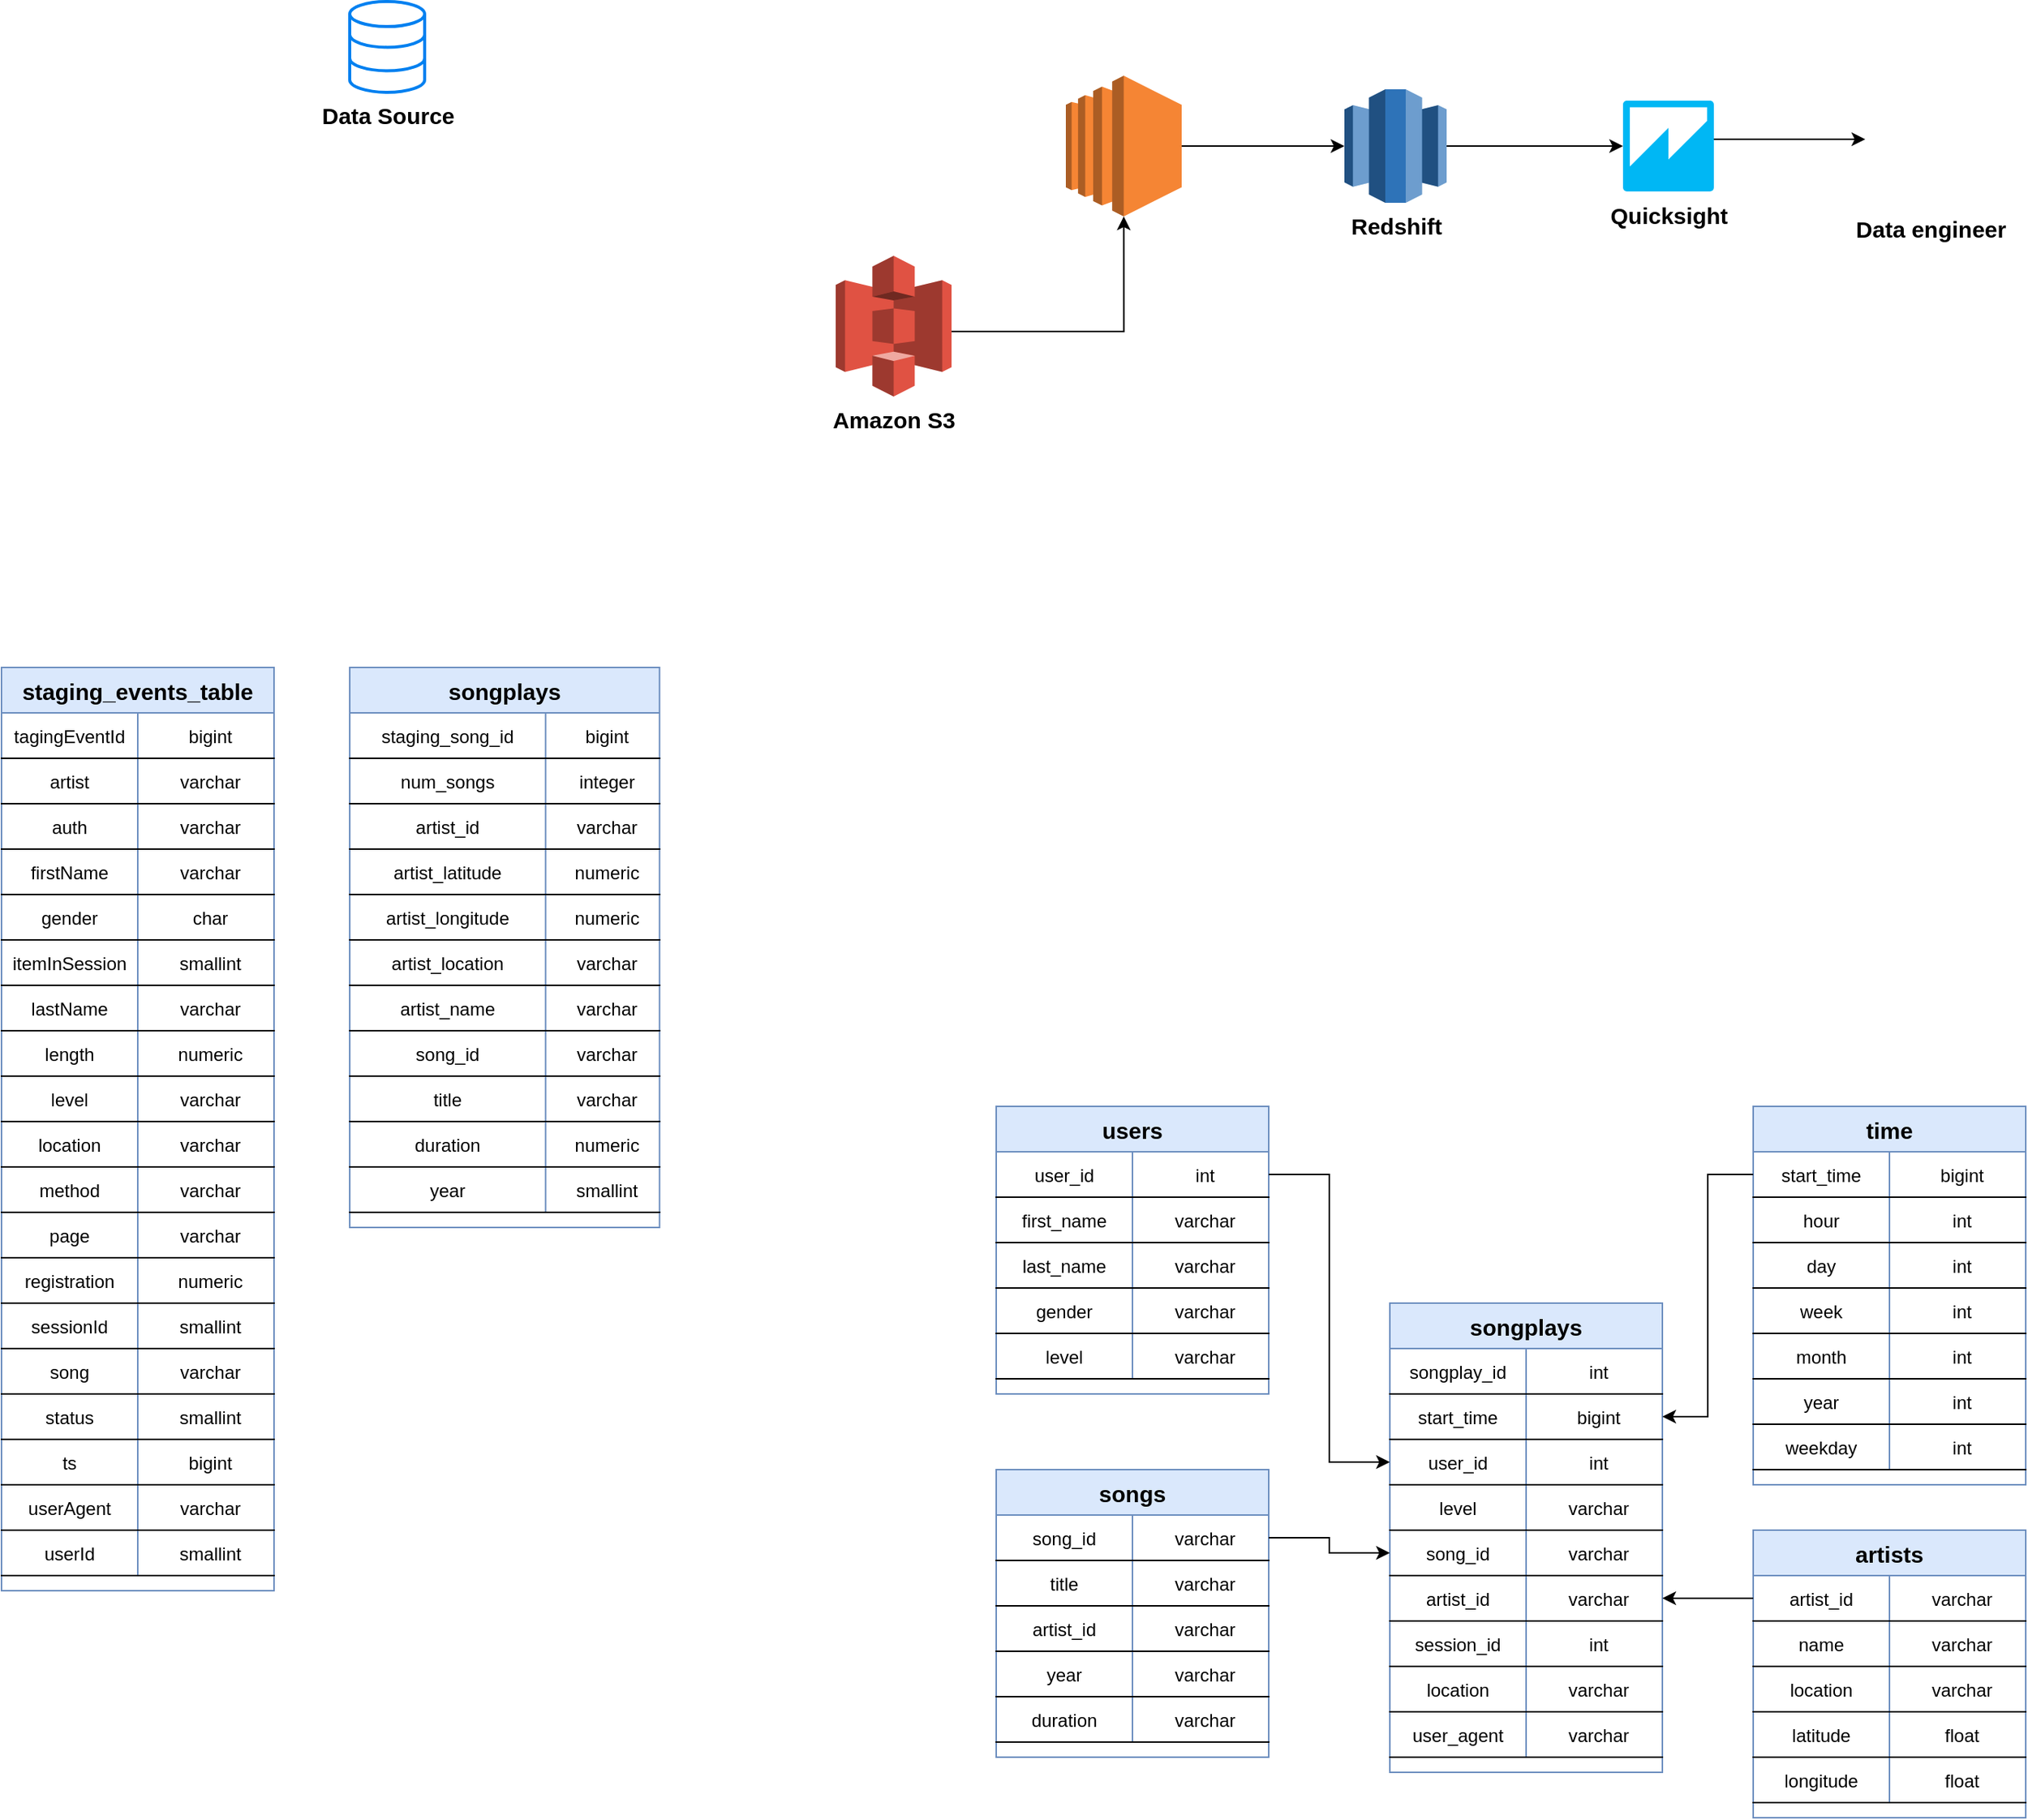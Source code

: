 <mxfile version="14.9.6" type="github">
  <diagram id="uVAwzypqDCrce5hk9RU_" name="Page-1">
    <mxGraphModel dx="1695" dy="492" grid="0" gridSize="10" guides="1" tooltips="1" connect="1" arrows="1" fold="1" page="1" pageScale="1" pageWidth="827" pageHeight="1169" math="0" shadow="0">
      <root>
        <mxCell id="0" />
        <mxCell id="1" parent="0" />
        <mxCell id="9dCSC-uNkoXfZWFiJuiw-2" style="edgeStyle=orthogonalEdgeStyle;rounded=0;orthogonalLoop=1;jettySize=auto;html=1;entryX=0;entryY=0.5;entryDx=0;entryDy=0;entryPerimeter=0;" parent="1" source="CanO7BQFnEnzJzBoHXkz-2" target="9dCSC-uNkoXfZWFiJuiw-1" edge="1">
          <mxGeometry relative="1" as="geometry">
            <Array as="points">
              <mxPoint x="511" y="156" />
              <mxPoint x="511" y="156" />
            </Array>
          </mxGeometry>
        </mxCell>
        <mxCell id="CanO7BQFnEnzJzBoHXkz-2" value="&lt;font style=&quot;font-size: 15px&quot;&gt;&lt;b&gt;Redshift&lt;/b&gt;&lt;/font&gt;" style="outlineConnect=0;dashed=0;verticalLabelPosition=bottom;verticalAlign=top;align=center;html=1;shape=mxgraph.aws3.redshift;fillColor=#2E73B8;gradientColor=none;" parent="1" vertex="1">
          <mxGeometry x="377" y="118" width="67.5" height="75" as="geometry" />
        </mxCell>
        <mxCell id="CanO7BQFnEnzJzBoHXkz-6" value="&lt;b&gt;&lt;font style=&quot;font-size: 15px&quot;&gt;Data Source&lt;/font&gt;&lt;/b&gt;" style="html=1;verticalLabelPosition=bottom;align=center;labelBackgroundColor=#ffffff;verticalAlign=top;strokeWidth=2;strokeColor=#0080F0;shadow=0;dashed=0;shape=mxgraph.ios7.icons.data;" parent="1" vertex="1">
          <mxGeometry x="-280" y="60" width="49.48" height="60" as="geometry" />
        </mxCell>
        <mxCell id="9dCSC-uNkoXfZWFiJuiw-18" style="edgeStyle=orthogonalEdgeStyle;rounded=0;orthogonalLoop=1;jettySize=auto;html=1;fontSize=15;" parent="1" source="9dCSC-uNkoXfZWFiJuiw-1" target="9dCSC-uNkoXfZWFiJuiw-17" edge="1">
          <mxGeometry relative="1" as="geometry">
            <Array as="points">
              <mxPoint x="651" y="151" />
              <mxPoint x="651" y="151" />
            </Array>
          </mxGeometry>
        </mxCell>
        <mxCell id="9dCSC-uNkoXfZWFiJuiw-1" value="&lt;font style=&quot;font-size: 15px&quot;&gt;&lt;b&gt;Quicksight&lt;/b&gt;&lt;/font&gt;" style="outlineConnect=0;dashed=0;verticalLabelPosition=bottom;verticalAlign=top;align=center;html=1;shape=mxgraph.aws3.quicksight;fillColor=#00B7F4;gradientColor=none;" parent="1" vertex="1">
          <mxGeometry x="561" y="125.5" width="60" height="60" as="geometry" />
        </mxCell>
        <mxCell id="9dCSC-uNkoXfZWFiJuiw-7" style="edgeStyle=orthogonalEdgeStyle;rounded=0;orthogonalLoop=1;jettySize=auto;html=1;entryX=0.5;entryY=1;entryDx=0;entryDy=0;entryPerimeter=0;" parent="1" source="9dCSC-uNkoXfZWFiJuiw-12" target="rAhyxBCZqAjMVrJrdg08-1" edge="1">
          <mxGeometry relative="1" as="geometry">
            <mxPoint x="151" y="278" as="sourcePoint" />
            <Array as="points">
              <mxPoint x="231" y="278" />
            </Array>
            <mxPoint x="230" y="194.5" as="targetPoint" />
          </mxGeometry>
        </mxCell>
        <mxCell id="9dCSC-uNkoXfZWFiJuiw-12" value="&lt;font style=&quot;font-size: 15px&quot;&gt;&lt;b&gt;Amazon S3&lt;/b&gt;&lt;/font&gt;" style="outlineConnect=0;dashed=0;verticalLabelPosition=bottom;verticalAlign=top;align=center;html=1;shape=mxgraph.aws3.s3;fillColor=#E05243;gradientColor=none;" parent="1" vertex="1">
          <mxGeometry x="41" y="228" width="76.5" height="93" as="geometry" />
        </mxCell>
        <mxCell id="9dCSC-uNkoXfZWFiJuiw-17" value="Data engineer" style="shape=image;html=1;verticalAlign=top;verticalLabelPosition=bottom;labelBackgroundColor=#ffffff;imageAspect=0;aspect=fixed;image=https://cdn2.iconfinder.com/data/icons/essential-web-1-1/50/group-customers-team-contacts-family-128.png;fontSize=15;fontStyle=1" parent="1" vertex="1">
          <mxGeometry x="721" y="108" width="86.5" height="86.5" as="geometry" />
        </mxCell>
        <mxCell id="6aO2fSTvK_ncb3qxgh-z-35" value="users" style="shape=table;startSize=30;container=1;collapsible=1;childLayout=tableLayout;fixedRows=1;rowLines=0;fontStyle=1;align=center;resizeLast=1;fontSize=15;fillColor=#dae8fc;strokeColor=#6c8ebf;" parent="1" vertex="1">
          <mxGeometry x="147" y="790" width="180" height="190" as="geometry">
            <mxRectangle x="330" y="460" width="70" height="30" as="alternateBounds" />
          </mxGeometry>
        </mxCell>
        <mxCell id="6aO2fSTvK_ncb3qxgh-z-57" style="shape=partialRectangle;collapsible=0;dropTarget=0;pointerEvents=0;fillColor=none;top=0;left=0;bottom=1;right=0;points=[[0,0.5],[1,0.5]];portConstraint=eastwest;" parent="6aO2fSTvK_ncb3qxgh-z-35" vertex="1">
          <mxGeometry y="30" width="180" height="30" as="geometry" />
        </mxCell>
        <mxCell id="6aO2fSTvK_ncb3qxgh-z-58" value="user_id" style="shape=partialRectangle;connectable=0;fillColor=none;top=0;left=0;bottom=0;right=0;fontStyle=0;overflow=hidden;" parent="6aO2fSTvK_ncb3qxgh-z-57" vertex="1">
          <mxGeometry width="90" height="30" as="geometry" />
        </mxCell>
        <mxCell id="6aO2fSTvK_ncb3qxgh-z-59" value="int" style="shape=partialRectangle;connectable=0;fillColor=none;top=0;left=0;bottom=0;right=0;align=center;spacingLeft=6;fontStyle=0;overflow=hidden;" parent="6aO2fSTvK_ncb3qxgh-z-57" vertex="1">
          <mxGeometry x="90" width="90" height="30" as="geometry" />
        </mxCell>
        <mxCell id="6aO2fSTvK_ncb3qxgh-z-54" style="shape=partialRectangle;collapsible=0;dropTarget=0;pointerEvents=0;fillColor=none;top=0;left=0;bottom=1;right=0;points=[[0,0.5],[1,0.5]];portConstraint=eastwest;" parent="6aO2fSTvK_ncb3qxgh-z-35" vertex="1">
          <mxGeometry y="60" width="180" height="30" as="geometry" />
        </mxCell>
        <mxCell id="6aO2fSTvK_ncb3qxgh-z-55" value="first_name" style="shape=partialRectangle;connectable=0;fillColor=none;top=0;left=0;bottom=0;right=0;fontStyle=0;overflow=hidden;" parent="6aO2fSTvK_ncb3qxgh-z-54" vertex="1">
          <mxGeometry width="90" height="30" as="geometry" />
        </mxCell>
        <mxCell id="6aO2fSTvK_ncb3qxgh-z-56" value="varchar" style="shape=partialRectangle;connectable=0;fillColor=none;top=0;left=0;bottom=0;right=0;align=center;spacingLeft=6;fontStyle=0;overflow=hidden;" parent="6aO2fSTvK_ncb3qxgh-z-54" vertex="1">
          <mxGeometry x="90" width="90" height="30" as="geometry" />
        </mxCell>
        <mxCell id="6aO2fSTvK_ncb3qxgh-z-51" style="shape=partialRectangle;collapsible=0;dropTarget=0;pointerEvents=0;fillColor=none;top=0;left=0;bottom=1;right=0;points=[[0,0.5],[1,0.5]];portConstraint=eastwest;" parent="6aO2fSTvK_ncb3qxgh-z-35" vertex="1">
          <mxGeometry y="90" width="180" height="30" as="geometry" />
        </mxCell>
        <mxCell id="6aO2fSTvK_ncb3qxgh-z-52" value="last_name" style="shape=partialRectangle;connectable=0;fillColor=none;top=0;left=0;bottom=0;right=0;fontStyle=0;overflow=hidden;" parent="6aO2fSTvK_ncb3qxgh-z-51" vertex="1">
          <mxGeometry width="90" height="30" as="geometry" />
        </mxCell>
        <mxCell id="6aO2fSTvK_ncb3qxgh-z-53" value="varchar" style="shape=partialRectangle;connectable=0;fillColor=none;top=0;left=0;bottom=0;right=0;align=center;spacingLeft=6;fontStyle=0;overflow=hidden;" parent="6aO2fSTvK_ncb3qxgh-z-51" vertex="1">
          <mxGeometry x="90" width="90" height="30" as="geometry" />
        </mxCell>
        <mxCell id="6aO2fSTvK_ncb3qxgh-z-48" style="shape=partialRectangle;collapsible=0;dropTarget=0;pointerEvents=0;fillColor=none;top=0;left=0;bottom=1;right=0;points=[[0,0.5],[1,0.5]];portConstraint=eastwest;" parent="6aO2fSTvK_ncb3qxgh-z-35" vertex="1">
          <mxGeometry y="120" width="180" height="30" as="geometry" />
        </mxCell>
        <mxCell id="6aO2fSTvK_ncb3qxgh-z-49" value="gender" style="shape=partialRectangle;connectable=0;fillColor=none;top=0;left=0;bottom=0;right=0;fontStyle=0;overflow=hidden;" parent="6aO2fSTvK_ncb3qxgh-z-48" vertex="1">
          <mxGeometry width="90" height="30" as="geometry" />
        </mxCell>
        <mxCell id="6aO2fSTvK_ncb3qxgh-z-50" value="varchar" style="shape=partialRectangle;connectable=0;fillColor=none;top=0;left=0;bottom=0;right=0;align=center;spacingLeft=6;fontStyle=0;overflow=hidden;" parent="6aO2fSTvK_ncb3qxgh-z-48" vertex="1">
          <mxGeometry x="90" width="90" height="30" as="geometry" />
        </mxCell>
        <mxCell id="6aO2fSTvK_ncb3qxgh-z-36" value="" style="shape=partialRectangle;collapsible=0;dropTarget=0;pointerEvents=0;fillColor=none;top=0;left=0;bottom=1;right=0;points=[[0,0.5],[1,0.5]];portConstraint=eastwest;" parent="6aO2fSTvK_ncb3qxgh-z-35" vertex="1">
          <mxGeometry y="150" width="180" height="30" as="geometry" />
        </mxCell>
        <mxCell id="6aO2fSTvK_ncb3qxgh-z-37" value="level" style="shape=partialRectangle;connectable=0;fillColor=none;top=0;left=0;bottom=0;right=0;fontStyle=0;overflow=hidden;" parent="6aO2fSTvK_ncb3qxgh-z-36" vertex="1">
          <mxGeometry width="90" height="30" as="geometry" />
        </mxCell>
        <mxCell id="6aO2fSTvK_ncb3qxgh-z-38" value="varchar" style="shape=partialRectangle;connectable=0;fillColor=none;top=0;left=0;bottom=0;right=0;align=center;spacingLeft=6;fontStyle=0;overflow=hidden;" parent="6aO2fSTvK_ncb3qxgh-z-36" vertex="1">
          <mxGeometry x="90" width="90" height="30" as="geometry" />
        </mxCell>
        <mxCell id="6aO2fSTvK_ncb3qxgh-z-60" value="songs" style="shape=table;startSize=30;container=1;collapsible=1;childLayout=tableLayout;fixedRows=1;rowLines=0;fontStyle=1;align=center;resizeLast=1;fontSize=15;fillColor=#dae8fc;strokeColor=#6c8ebf;" parent="1" vertex="1">
          <mxGeometry x="147" y="1030" width="180" height="190" as="geometry">
            <mxRectangle x="330" y="460" width="70" height="30" as="alternateBounds" />
          </mxGeometry>
        </mxCell>
        <mxCell id="6aO2fSTvK_ncb3qxgh-z-61" style="shape=partialRectangle;collapsible=0;dropTarget=0;pointerEvents=0;fillColor=none;top=0;left=0;bottom=1;right=0;points=[[0,0.5],[1,0.5]];portConstraint=eastwest;" parent="6aO2fSTvK_ncb3qxgh-z-60" vertex="1">
          <mxGeometry y="30" width="180" height="30" as="geometry" />
        </mxCell>
        <mxCell id="6aO2fSTvK_ncb3qxgh-z-62" value="song_id" style="shape=partialRectangle;connectable=0;fillColor=none;top=0;left=0;bottom=0;right=0;fontStyle=0;overflow=hidden;" parent="6aO2fSTvK_ncb3qxgh-z-61" vertex="1">
          <mxGeometry width="90" height="30" as="geometry" />
        </mxCell>
        <mxCell id="6aO2fSTvK_ncb3qxgh-z-63" value="varchar" style="shape=partialRectangle;connectable=0;fillColor=none;top=0;left=0;bottom=0;right=0;align=center;spacingLeft=6;fontStyle=0;overflow=hidden;" parent="6aO2fSTvK_ncb3qxgh-z-61" vertex="1">
          <mxGeometry x="90" width="90" height="30" as="geometry" />
        </mxCell>
        <mxCell id="6aO2fSTvK_ncb3qxgh-z-64" style="shape=partialRectangle;collapsible=0;dropTarget=0;pointerEvents=0;fillColor=none;top=0;left=0;bottom=1;right=0;points=[[0,0.5],[1,0.5]];portConstraint=eastwest;" parent="6aO2fSTvK_ncb3qxgh-z-60" vertex="1">
          <mxGeometry y="60" width="180" height="30" as="geometry" />
        </mxCell>
        <mxCell id="6aO2fSTvK_ncb3qxgh-z-65" value="title" style="shape=partialRectangle;connectable=0;fillColor=none;top=0;left=0;bottom=0;right=0;fontStyle=0;overflow=hidden;" parent="6aO2fSTvK_ncb3qxgh-z-64" vertex="1">
          <mxGeometry width="90" height="30" as="geometry" />
        </mxCell>
        <mxCell id="6aO2fSTvK_ncb3qxgh-z-66" value="varchar" style="shape=partialRectangle;connectable=0;fillColor=none;top=0;left=0;bottom=0;right=0;align=center;spacingLeft=6;fontStyle=0;overflow=hidden;" parent="6aO2fSTvK_ncb3qxgh-z-64" vertex="1">
          <mxGeometry x="90" width="90" height="30" as="geometry" />
        </mxCell>
        <mxCell id="6aO2fSTvK_ncb3qxgh-z-67" style="shape=partialRectangle;collapsible=0;dropTarget=0;pointerEvents=0;fillColor=none;top=0;left=0;bottom=1;right=0;points=[[0,0.5],[1,0.5]];portConstraint=eastwest;" parent="6aO2fSTvK_ncb3qxgh-z-60" vertex="1">
          <mxGeometry y="90" width="180" height="30" as="geometry" />
        </mxCell>
        <mxCell id="6aO2fSTvK_ncb3qxgh-z-68" value="artist_id" style="shape=partialRectangle;connectable=0;fillColor=none;top=0;left=0;bottom=0;right=0;fontStyle=0;overflow=hidden;" parent="6aO2fSTvK_ncb3qxgh-z-67" vertex="1">
          <mxGeometry width="90" height="30" as="geometry" />
        </mxCell>
        <mxCell id="6aO2fSTvK_ncb3qxgh-z-69" value="varchar" style="shape=partialRectangle;connectable=0;fillColor=none;top=0;left=0;bottom=0;right=0;align=center;spacingLeft=6;fontStyle=0;overflow=hidden;" parent="6aO2fSTvK_ncb3qxgh-z-67" vertex="1">
          <mxGeometry x="90" width="90" height="30" as="geometry" />
        </mxCell>
        <mxCell id="6aO2fSTvK_ncb3qxgh-z-70" style="shape=partialRectangle;collapsible=0;dropTarget=0;pointerEvents=0;fillColor=none;top=0;left=0;bottom=1;right=0;points=[[0,0.5],[1,0.5]];portConstraint=eastwest;" parent="6aO2fSTvK_ncb3qxgh-z-60" vertex="1">
          <mxGeometry y="120" width="180" height="30" as="geometry" />
        </mxCell>
        <mxCell id="6aO2fSTvK_ncb3qxgh-z-71" value="year" style="shape=partialRectangle;connectable=0;fillColor=none;top=0;left=0;bottom=0;right=0;fontStyle=0;overflow=hidden;" parent="6aO2fSTvK_ncb3qxgh-z-70" vertex="1">
          <mxGeometry width="90" height="30" as="geometry" />
        </mxCell>
        <mxCell id="6aO2fSTvK_ncb3qxgh-z-72" value="varchar" style="shape=partialRectangle;connectable=0;fillColor=none;top=0;left=0;bottom=0;right=0;align=center;spacingLeft=6;fontStyle=0;overflow=hidden;" parent="6aO2fSTvK_ncb3qxgh-z-70" vertex="1">
          <mxGeometry x="90" width="90" height="30" as="geometry" />
        </mxCell>
        <mxCell id="6aO2fSTvK_ncb3qxgh-z-73" value="" style="shape=partialRectangle;collapsible=0;dropTarget=0;pointerEvents=0;fillColor=none;top=0;left=0;bottom=1;right=0;points=[[0,0.5],[1,0.5]];portConstraint=eastwest;" parent="6aO2fSTvK_ncb3qxgh-z-60" vertex="1">
          <mxGeometry y="150" width="180" height="30" as="geometry" />
        </mxCell>
        <mxCell id="6aO2fSTvK_ncb3qxgh-z-74" value="duration" style="shape=partialRectangle;connectable=0;fillColor=none;top=0;left=0;bottom=0;right=0;fontStyle=0;overflow=hidden;" parent="6aO2fSTvK_ncb3qxgh-z-73" vertex="1">
          <mxGeometry width="90" height="30" as="geometry" />
        </mxCell>
        <mxCell id="6aO2fSTvK_ncb3qxgh-z-75" value="varchar" style="shape=partialRectangle;connectable=0;fillColor=none;top=0;left=0;bottom=0;right=0;align=center;spacingLeft=6;fontStyle=0;overflow=hidden;" parent="6aO2fSTvK_ncb3qxgh-z-73" vertex="1">
          <mxGeometry x="90" width="90" height="30" as="geometry" />
        </mxCell>
        <mxCell id="6aO2fSTvK_ncb3qxgh-z-76" value="time" style="shape=table;startSize=30;container=1;collapsible=1;childLayout=tableLayout;fixedRows=1;rowLines=0;fontStyle=1;align=center;resizeLast=1;fontSize=15;fillColor=#dae8fc;strokeColor=#6c8ebf;" parent="1" vertex="1">
          <mxGeometry x="647" y="790" width="180" height="250" as="geometry">
            <mxRectangle x="330" y="460" width="70" height="30" as="alternateBounds" />
          </mxGeometry>
        </mxCell>
        <mxCell id="6aO2fSTvK_ncb3qxgh-z-77" style="shape=partialRectangle;collapsible=0;dropTarget=0;pointerEvents=0;fillColor=none;top=0;left=0;bottom=1;right=0;points=[[0,0.5],[1,0.5]];portConstraint=eastwest;" parent="6aO2fSTvK_ncb3qxgh-z-76" vertex="1">
          <mxGeometry y="30" width="180" height="30" as="geometry" />
        </mxCell>
        <mxCell id="6aO2fSTvK_ncb3qxgh-z-78" value="start_time" style="shape=partialRectangle;connectable=0;fillColor=none;top=0;left=0;bottom=0;right=0;fontStyle=0;overflow=hidden;" parent="6aO2fSTvK_ncb3qxgh-z-77" vertex="1">
          <mxGeometry width="90" height="30" as="geometry" />
        </mxCell>
        <mxCell id="6aO2fSTvK_ncb3qxgh-z-79" value="bigint" style="shape=partialRectangle;connectable=0;fillColor=none;top=0;left=0;bottom=0;right=0;align=center;spacingLeft=6;fontStyle=0;overflow=hidden;" parent="6aO2fSTvK_ncb3qxgh-z-77" vertex="1">
          <mxGeometry x="90" width="90" height="30" as="geometry" />
        </mxCell>
        <mxCell id="6aO2fSTvK_ncb3qxgh-z-80" style="shape=partialRectangle;collapsible=0;dropTarget=0;pointerEvents=0;fillColor=none;top=0;left=0;bottom=1;right=0;points=[[0,0.5],[1,0.5]];portConstraint=eastwest;" parent="6aO2fSTvK_ncb3qxgh-z-76" vertex="1">
          <mxGeometry y="60" width="180" height="30" as="geometry" />
        </mxCell>
        <mxCell id="6aO2fSTvK_ncb3qxgh-z-81" value="hour" style="shape=partialRectangle;connectable=0;fillColor=none;top=0;left=0;bottom=0;right=0;fontStyle=0;overflow=hidden;" parent="6aO2fSTvK_ncb3qxgh-z-80" vertex="1">
          <mxGeometry width="90" height="30" as="geometry" />
        </mxCell>
        <mxCell id="6aO2fSTvK_ncb3qxgh-z-82" value="int" style="shape=partialRectangle;connectable=0;fillColor=none;top=0;left=0;bottom=0;right=0;align=center;spacingLeft=6;fontStyle=0;overflow=hidden;" parent="6aO2fSTvK_ncb3qxgh-z-80" vertex="1">
          <mxGeometry x="90" width="90" height="30" as="geometry" />
        </mxCell>
        <mxCell id="6aO2fSTvK_ncb3qxgh-z-83" style="shape=partialRectangle;collapsible=0;dropTarget=0;pointerEvents=0;fillColor=none;top=0;left=0;bottom=1;right=0;points=[[0,0.5],[1,0.5]];portConstraint=eastwest;" parent="6aO2fSTvK_ncb3qxgh-z-76" vertex="1">
          <mxGeometry y="90" width="180" height="30" as="geometry" />
        </mxCell>
        <mxCell id="6aO2fSTvK_ncb3qxgh-z-84" value="day" style="shape=partialRectangle;connectable=0;fillColor=none;top=0;left=0;bottom=0;right=0;fontStyle=0;overflow=hidden;" parent="6aO2fSTvK_ncb3qxgh-z-83" vertex="1">
          <mxGeometry width="90" height="30" as="geometry" />
        </mxCell>
        <mxCell id="6aO2fSTvK_ncb3qxgh-z-85" value="int" style="shape=partialRectangle;connectable=0;fillColor=none;top=0;left=0;bottom=0;right=0;align=center;spacingLeft=6;fontStyle=0;overflow=hidden;" parent="6aO2fSTvK_ncb3qxgh-z-83" vertex="1">
          <mxGeometry x="90" width="90" height="30" as="geometry" />
        </mxCell>
        <mxCell id="6aO2fSTvK_ncb3qxgh-z-86" style="shape=partialRectangle;collapsible=0;dropTarget=0;pointerEvents=0;fillColor=none;top=0;left=0;bottom=1;right=0;points=[[0,0.5],[1,0.5]];portConstraint=eastwest;" parent="6aO2fSTvK_ncb3qxgh-z-76" vertex="1">
          <mxGeometry y="120" width="180" height="30" as="geometry" />
        </mxCell>
        <mxCell id="6aO2fSTvK_ncb3qxgh-z-87" value="week" style="shape=partialRectangle;connectable=0;fillColor=none;top=0;left=0;bottom=0;right=0;fontStyle=0;overflow=hidden;" parent="6aO2fSTvK_ncb3qxgh-z-86" vertex="1">
          <mxGeometry width="90" height="30" as="geometry" />
        </mxCell>
        <mxCell id="6aO2fSTvK_ncb3qxgh-z-88" value="int" style="shape=partialRectangle;connectable=0;fillColor=none;top=0;left=0;bottom=0;right=0;align=center;spacingLeft=6;fontStyle=0;overflow=hidden;" parent="6aO2fSTvK_ncb3qxgh-z-86" vertex="1">
          <mxGeometry x="90" width="90" height="30" as="geometry" />
        </mxCell>
        <mxCell id="6aO2fSTvK_ncb3qxgh-z-89" value="" style="shape=partialRectangle;collapsible=0;dropTarget=0;pointerEvents=0;fillColor=none;top=0;left=0;bottom=1;right=0;points=[[0,0.5],[1,0.5]];portConstraint=eastwest;" parent="6aO2fSTvK_ncb3qxgh-z-76" vertex="1">
          <mxGeometry y="150" width="180" height="30" as="geometry" />
        </mxCell>
        <mxCell id="6aO2fSTvK_ncb3qxgh-z-90" value="month" style="shape=partialRectangle;connectable=0;fillColor=none;top=0;left=0;bottom=0;right=0;fontStyle=0;overflow=hidden;" parent="6aO2fSTvK_ncb3qxgh-z-89" vertex="1">
          <mxGeometry width="90" height="30" as="geometry" />
        </mxCell>
        <mxCell id="6aO2fSTvK_ncb3qxgh-z-91" value="int" style="shape=partialRectangle;connectable=0;fillColor=none;top=0;left=0;bottom=0;right=0;align=center;spacingLeft=6;fontStyle=0;overflow=hidden;" parent="6aO2fSTvK_ncb3qxgh-z-89" vertex="1">
          <mxGeometry x="90" width="90" height="30" as="geometry" />
        </mxCell>
        <mxCell id="6aO2fSTvK_ncb3qxgh-z-92" style="shape=partialRectangle;collapsible=0;dropTarget=0;pointerEvents=0;fillColor=none;top=0;left=0;bottom=1;right=0;points=[[0,0.5],[1,0.5]];portConstraint=eastwest;" parent="6aO2fSTvK_ncb3qxgh-z-76" vertex="1">
          <mxGeometry y="180" width="180" height="30" as="geometry" />
        </mxCell>
        <mxCell id="6aO2fSTvK_ncb3qxgh-z-93" value="year" style="shape=partialRectangle;connectable=0;fillColor=none;top=0;left=0;bottom=0;right=0;fontStyle=0;overflow=hidden;" parent="6aO2fSTvK_ncb3qxgh-z-92" vertex="1">
          <mxGeometry width="90" height="30" as="geometry" />
        </mxCell>
        <mxCell id="6aO2fSTvK_ncb3qxgh-z-94" value="int" style="shape=partialRectangle;connectable=0;fillColor=none;top=0;left=0;bottom=0;right=0;align=center;spacingLeft=6;fontStyle=0;overflow=hidden;" parent="6aO2fSTvK_ncb3qxgh-z-92" vertex="1">
          <mxGeometry x="90" width="90" height="30" as="geometry" />
        </mxCell>
        <mxCell id="6aO2fSTvK_ncb3qxgh-z-95" style="shape=partialRectangle;collapsible=0;dropTarget=0;pointerEvents=0;fillColor=none;top=0;left=0;bottom=1;right=0;points=[[0,0.5],[1,0.5]];portConstraint=eastwest;" parent="6aO2fSTvK_ncb3qxgh-z-76" vertex="1">
          <mxGeometry y="210" width="180" height="30" as="geometry" />
        </mxCell>
        <mxCell id="6aO2fSTvK_ncb3qxgh-z-96" value="weekday" style="shape=partialRectangle;connectable=0;fillColor=none;top=0;left=0;bottom=0;right=0;fontStyle=0;overflow=hidden;" parent="6aO2fSTvK_ncb3qxgh-z-95" vertex="1">
          <mxGeometry width="90" height="30" as="geometry" />
        </mxCell>
        <mxCell id="6aO2fSTvK_ncb3qxgh-z-97" value="int" style="shape=partialRectangle;connectable=0;fillColor=none;top=0;left=0;bottom=0;right=0;align=center;spacingLeft=6;fontStyle=0;overflow=hidden;" parent="6aO2fSTvK_ncb3qxgh-z-95" vertex="1">
          <mxGeometry x="90" width="90" height="30" as="geometry" />
        </mxCell>
        <mxCell id="6aO2fSTvK_ncb3qxgh-z-98" value="artists" style="shape=table;startSize=30;container=1;collapsible=1;childLayout=tableLayout;fixedRows=1;rowLines=0;fontStyle=1;align=center;resizeLast=1;fontSize=15;fillColor=#dae8fc;strokeColor=#6c8ebf;" parent="1" vertex="1">
          <mxGeometry x="647" y="1070" width="180" height="190" as="geometry">
            <mxRectangle x="330" y="460" width="70" height="30" as="alternateBounds" />
          </mxGeometry>
        </mxCell>
        <mxCell id="6aO2fSTvK_ncb3qxgh-z-99" style="shape=partialRectangle;collapsible=0;dropTarget=0;pointerEvents=0;fillColor=none;top=0;left=0;bottom=1;right=0;points=[[0,0.5],[1,0.5]];portConstraint=eastwest;" parent="6aO2fSTvK_ncb3qxgh-z-98" vertex="1">
          <mxGeometry y="30" width="180" height="30" as="geometry" />
        </mxCell>
        <mxCell id="6aO2fSTvK_ncb3qxgh-z-100" value="artist_id" style="shape=partialRectangle;connectable=0;fillColor=none;top=0;left=0;bottom=0;right=0;fontStyle=0;overflow=hidden;" parent="6aO2fSTvK_ncb3qxgh-z-99" vertex="1">
          <mxGeometry width="90" height="30" as="geometry" />
        </mxCell>
        <mxCell id="6aO2fSTvK_ncb3qxgh-z-101" value="varchar" style="shape=partialRectangle;connectable=0;fillColor=none;top=0;left=0;bottom=0;right=0;align=center;spacingLeft=6;fontStyle=0;overflow=hidden;" parent="6aO2fSTvK_ncb3qxgh-z-99" vertex="1">
          <mxGeometry x="90" width="90" height="30" as="geometry" />
        </mxCell>
        <mxCell id="6aO2fSTvK_ncb3qxgh-z-102" style="shape=partialRectangle;collapsible=0;dropTarget=0;pointerEvents=0;fillColor=none;top=0;left=0;bottom=1;right=0;points=[[0,0.5],[1,0.5]];portConstraint=eastwest;" parent="6aO2fSTvK_ncb3qxgh-z-98" vertex="1">
          <mxGeometry y="60" width="180" height="30" as="geometry" />
        </mxCell>
        <mxCell id="6aO2fSTvK_ncb3qxgh-z-103" value="name" style="shape=partialRectangle;connectable=0;fillColor=none;top=0;left=0;bottom=0;right=0;fontStyle=0;overflow=hidden;" parent="6aO2fSTvK_ncb3qxgh-z-102" vertex="1">
          <mxGeometry width="90" height="30" as="geometry" />
        </mxCell>
        <mxCell id="6aO2fSTvK_ncb3qxgh-z-104" value="varchar" style="shape=partialRectangle;connectable=0;fillColor=none;top=0;left=0;bottom=0;right=0;align=center;spacingLeft=6;fontStyle=0;overflow=hidden;" parent="6aO2fSTvK_ncb3qxgh-z-102" vertex="1">
          <mxGeometry x="90" width="90" height="30" as="geometry" />
        </mxCell>
        <mxCell id="6aO2fSTvK_ncb3qxgh-z-105" style="shape=partialRectangle;collapsible=0;dropTarget=0;pointerEvents=0;fillColor=none;top=0;left=0;bottom=1;right=0;points=[[0,0.5],[1,0.5]];portConstraint=eastwest;" parent="6aO2fSTvK_ncb3qxgh-z-98" vertex="1">
          <mxGeometry y="90" width="180" height="30" as="geometry" />
        </mxCell>
        <mxCell id="6aO2fSTvK_ncb3qxgh-z-106" value="location" style="shape=partialRectangle;connectable=0;fillColor=none;top=0;left=0;bottom=0;right=0;fontStyle=0;overflow=hidden;" parent="6aO2fSTvK_ncb3qxgh-z-105" vertex="1">
          <mxGeometry width="90" height="30" as="geometry" />
        </mxCell>
        <mxCell id="6aO2fSTvK_ncb3qxgh-z-107" value="varchar" style="shape=partialRectangle;connectable=0;fillColor=none;top=0;left=0;bottom=0;right=0;align=center;spacingLeft=6;fontStyle=0;overflow=hidden;" parent="6aO2fSTvK_ncb3qxgh-z-105" vertex="1">
          <mxGeometry x="90" width="90" height="30" as="geometry" />
        </mxCell>
        <mxCell id="6aO2fSTvK_ncb3qxgh-z-108" style="shape=partialRectangle;collapsible=0;dropTarget=0;pointerEvents=0;fillColor=none;top=0;left=0;bottom=1;right=0;points=[[0,0.5],[1,0.5]];portConstraint=eastwest;" parent="6aO2fSTvK_ncb3qxgh-z-98" vertex="1">
          <mxGeometry y="120" width="180" height="30" as="geometry" />
        </mxCell>
        <mxCell id="6aO2fSTvK_ncb3qxgh-z-109" value="latitude" style="shape=partialRectangle;connectable=0;fillColor=none;top=0;left=0;bottom=0;right=0;fontStyle=0;overflow=hidden;" parent="6aO2fSTvK_ncb3qxgh-z-108" vertex="1">
          <mxGeometry width="90" height="30" as="geometry" />
        </mxCell>
        <mxCell id="6aO2fSTvK_ncb3qxgh-z-110" value="float" style="shape=partialRectangle;connectable=0;fillColor=none;top=0;left=0;bottom=0;right=0;align=center;spacingLeft=6;fontStyle=0;overflow=hidden;" parent="6aO2fSTvK_ncb3qxgh-z-108" vertex="1">
          <mxGeometry x="90" width="90" height="30" as="geometry" />
        </mxCell>
        <mxCell id="6aO2fSTvK_ncb3qxgh-z-111" value="" style="shape=partialRectangle;collapsible=0;dropTarget=0;pointerEvents=0;fillColor=none;top=0;left=0;bottom=1;right=0;points=[[0,0.5],[1,0.5]];portConstraint=eastwest;" parent="6aO2fSTvK_ncb3qxgh-z-98" vertex="1">
          <mxGeometry y="150" width="180" height="30" as="geometry" />
        </mxCell>
        <mxCell id="6aO2fSTvK_ncb3qxgh-z-112" value="longitude" style="shape=partialRectangle;connectable=0;fillColor=none;top=0;left=0;bottom=0;right=0;fontStyle=0;overflow=hidden;" parent="6aO2fSTvK_ncb3qxgh-z-111" vertex="1">
          <mxGeometry width="90" height="30" as="geometry" />
        </mxCell>
        <mxCell id="6aO2fSTvK_ncb3qxgh-z-113" value="float" style="shape=partialRectangle;connectable=0;fillColor=none;top=0;left=0;bottom=0;right=0;align=center;spacingLeft=6;fontStyle=0;overflow=hidden;" parent="6aO2fSTvK_ncb3qxgh-z-111" vertex="1">
          <mxGeometry x="90" width="90" height="30" as="geometry" />
        </mxCell>
        <mxCell id="6aO2fSTvK_ncb3qxgh-z-114" value="songplays" style="shape=table;startSize=30;container=1;collapsible=1;childLayout=tableLayout;fixedRows=1;rowLines=0;fontStyle=1;align=center;resizeLast=1;fontSize=15;fillColor=#dae8fc;strokeColor=#6c8ebf;" parent="1" vertex="1">
          <mxGeometry x="407" y="920" width="180" height="310" as="geometry">
            <mxRectangle x="330" y="460" width="70" height="30" as="alternateBounds" />
          </mxGeometry>
        </mxCell>
        <mxCell id="6aO2fSTvK_ncb3qxgh-z-115" style="shape=partialRectangle;collapsible=0;dropTarget=0;pointerEvents=0;fillColor=none;top=0;left=0;bottom=1;right=0;points=[[0,0.5],[1,0.5]];portConstraint=eastwest;" parent="6aO2fSTvK_ncb3qxgh-z-114" vertex="1">
          <mxGeometry y="30" width="180" height="30" as="geometry" />
        </mxCell>
        <mxCell id="6aO2fSTvK_ncb3qxgh-z-116" value="songplay_id" style="shape=partialRectangle;connectable=0;fillColor=none;top=0;left=0;bottom=0;right=0;fontStyle=0;overflow=hidden;" parent="6aO2fSTvK_ncb3qxgh-z-115" vertex="1">
          <mxGeometry width="90" height="30" as="geometry" />
        </mxCell>
        <mxCell id="6aO2fSTvK_ncb3qxgh-z-117" value="int" style="shape=partialRectangle;connectable=0;fillColor=none;top=0;left=0;bottom=0;right=0;align=center;spacingLeft=6;fontStyle=0;overflow=hidden;" parent="6aO2fSTvK_ncb3qxgh-z-115" vertex="1">
          <mxGeometry x="90" width="90" height="30" as="geometry" />
        </mxCell>
        <mxCell id="6aO2fSTvK_ncb3qxgh-z-118" style="shape=partialRectangle;collapsible=0;dropTarget=0;pointerEvents=0;fillColor=none;top=0;left=0;bottom=1;right=0;points=[[0,0.5],[1,0.5]];portConstraint=eastwest;" parent="6aO2fSTvK_ncb3qxgh-z-114" vertex="1">
          <mxGeometry y="60" width="180" height="30" as="geometry" />
        </mxCell>
        <mxCell id="6aO2fSTvK_ncb3qxgh-z-119" value="start_time" style="shape=partialRectangle;connectable=0;fillColor=none;top=0;left=0;bottom=0;right=0;fontStyle=0;overflow=hidden;" parent="6aO2fSTvK_ncb3qxgh-z-118" vertex="1">
          <mxGeometry width="90" height="30" as="geometry" />
        </mxCell>
        <mxCell id="6aO2fSTvK_ncb3qxgh-z-120" value="bigint" style="shape=partialRectangle;connectable=0;fillColor=none;top=0;left=0;bottom=0;right=0;align=center;spacingLeft=6;fontStyle=0;overflow=hidden;" parent="6aO2fSTvK_ncb3qxgh-z-118" vertex="1">
          <mxGeometry x="90" width="90" height="30" as="geometry" />
        </mxCell>
        <mxCell id="6aO2fSTvK_ncb3qxgh-z-121" style="shape=partialRectangle;collapsible=0;dropTarget=0;pointerEvents=0;fillColor=none;top=0;left=0;bottom=1;right=0;points=[[0,0.5],[1,0.5]];portConstraint=eastwest;" parent="6aO2fSTvK_ncb3qxgh-z-114" vertex="1">
          <mxGeometry y="90" width="180" height="30" as="geometry" />
        </mxCell>
        <mxCell id="6aO2fSTvK_ncb3qxgh-z-122" value="user_id" style="shape=partialRectangle;connectable=0;fillColor=none;top=0;left=0;bottom=0;right=0;fontStyle=0;overflow=hidden;" parent="6aO2fSTvK_ncb3qxgh-z-121" vertex="1">
          <mxGeometry width="90" height="30" as="geometry" />
        </mxCell>
        <mxCell id="6aO2fSTvK_ncb3qxgh-z-123" value="int" style="shape=partialRectangle;connectable=0;fillColor=none;top=0;left=0;bottom=0;right=0;align=center;spacingLeft=6;fontStyle=0;overflow=hidden;" parent="6aO2fSTvK_ncb3qxgh-z-121" vertex="1">
          <mxGeometry x="90" width="90" height="30" as="geometry" />
        </mxCell>
        <mxCell id="6aO2fSTvK_ncb3qxgh-z-124" style="shape=partialRectangle;collapsible=0;dropTarget=0;pointerEvents=0;fillColor=none;top=0;left=0;bottom=1;right=0;points=[[0,0.5],[1,0.5]];portConstraint=eastwest;" parent="6aO2fSTvK_ncb3qxgh-z-114" vertex="1">
          <mxGeometry y="120" width="180" height="30" as="geometry" />
        </mxCell>
        <mxCell id="6aO2fSTvK_ncb3qxgh-z-125" value="level" style="shape=partialRectangle;connectable=0;fillColor=none;top=0;left=0;bottom=0;right=0;fontStyle=0;overflow=hidden;" parent="6aO2fSTvK_ncb3qxgh-z-124" vertex="1">
          <mxGeometry width="90" height="30" as="geometry" />
        </mxCell>
        <mxCell id="6aO2fSTvK_ncb3qxgh-z-126" value="varchar" style="shape=partialRectangle;connectable=0;fillColor=none;top=0;left=0;bottom=0;right=0;align=center;spacingLeft=6;fontStyle=0;overflow=hidden;" parent="6aO2fSTvK_ncb3qxgh-z-124" vertex="1">
          <mxGeometry x="90" width="90" height="30" as="geometry" />
        </mxCell>
        <mxCell id="6aO2fSTvK_ncb3qxgh-z-127" value="" style="shape=partialRectangle;collapsible=0;dropTarget=0;pointerEvents=0;fillColor=none;top=0;left=0;bottom=1;right=0;points=[[0,0.5],[1,0.5]];portConstraint=eastwest;" parent="6aO2fSTvK_ncb3qxgh-z-114" vertex="1">
          <mxGeometry y="150" width="180" height="30" as="geometry" />
        </mxCell>
        <mxCell id="6aO2fSTvK_ncb3qxgh-z-128" value="song_id" style="shape=partialRectangle;connectable=0;fillColor=none;top=0;left=0;bottom=0;right=0;fontStyle=0;overflow=hidden;" parent="6aO2fSTvK_ncb3qxgh-z-127" vertex="1">
          <mxGeometry width="90" height="30" as="geometry" />
        </mxCell>
        <mxCell id="6aO2fSTvK_ncb3qxgh-z-129" value="varchar" style="shape=partialRectangle;connectable=0;fillColor=none;top=0;left=0;bottom=0;right=0;align=center;spacingLeft=6;fontStyle=0;overflow=hidden;" parent="6aO2fSTvK_ncb3qxgh-z-127" vertex="1">
          <mxGeometry x="90" width="90" height="30" as="geometry" />
        </mxCell>
        <mxCell id="6aO2fSTvK_ncb3qxgh-z-130" style="shape=partialRectangle;collapsible=0;dropTarget=0;pointerEvents=0;fillColor=none;top=0;left=0;bottom=1;right=0;points=[[0,0.5],[1,0.5]];portConstraint=eastwest;" parent="6aO2fSTvK_ncb3qxgh-z-114" vertex="1">
          <mxGeometry y="180" width="180" height="30" as="geometry" />
        </mxCell>
        <mxCell id="6aO2fSTvK_ncb3qxgh-z-131" value="artist_id" style="shape=partialRectangle;connectable=0;fillColor=none;top=0;left=0;bottom=0;right=0;fontStyle=0;overflow=hidden;" parent="6aO2fSTvK_ncb3qxgh-z-130" vertex="1">
          <mxGeometry width="90" height="30" as="geometry" />
        </mxCell>
        <mxCell id="6aO2fSTvK_ncb3qxgh-z-132" value="varchar" style="shape=partialRectangle;connectable=0;fillColor=none;top=0;left=0;bottom=0;right=0;align=center;spacingLeft=6;fontStyle=0;overflow=hidden;" parent="6aO2fSTvK_ncb3qxgh-z-130" vertex="1">
          <mxGeometry x="90" width="90" height="30" as="geometry" />
        </mxCell>
        <mxCell id="6aO2fSTvK_ncb3qxgh-z-133" style="shape=partialRectangle;collapsible=0;dropTarget=0;pointerEvents=0;fillColor=none;top=0;left=0;bottom=1;right=0;points=[[0,0.5],[1,0.5]];portConstraint=eastwest;" parent="6aO2fSTvK_ncb3qxgh-z-114" vertex="1">
          <mxGeometry y="210" width="180" height="30" as="geometry" />
        </mxCell>
        <mxCell id="6aO2fSTvK_ncb3qxgh-z-134" value="session_id" style="shape=partialRectangle;connectable=0;fillColor=none;top=0;left=0;bottom=0;right=0;fontStyle=0;overflow=hidden;" parent="6aO2fSTvK_ncb3qxgh-z-133" vertex="1">
          <mxGeometry width="90" height="30" as="geometry" />
        </mxCell>
        <mxCell id="6aO2fSTvK_ncb3qxgh-z-135" value="int" style="shape=partialRectangle;connectable=0;fillColor=none;top=0;left=0;bottom=0;right=0;align=center;spacingLeft=6;fontStyle=0;overflow=hidden;" parent="6aO2fSTvK_ncb3qxgh-z-133" vertex="1">
          <mxGeometry x="90" width="90" height="30" as="geometry" />
        </mxCell>
        <mxCell id="6aO2fSTvK_ncb3qxgh-z-137" style="shape=partialRectangle;collapsible=0;dropTarget=0;pointerEvents=0;fillColor=none;top=0;left=0;bottom=1;right=0;points=[[0,0.5],[1,0.5]];portConstraint=eastwest;" parent="6aO2fSTvK_ncb3qxgh-z-114" vertex="1">
          <mxGeometry y="240" width="180" height="30" as="geometry" />
        </mxCell>
        <mxCell id="6aO2fSTvK_ncb3qxgh-z-138" value="location" style="shape=partialRectangle;connectable=0;fillColor=none;top=0;left=0;bottom=0;right=0;fontStyle=0;overflow=hidden;" parent="6aO2fSTvK_ncb3qxgh-z-137" vertex="1">
          <mxGeometry width="90" height="30" as="geometry" />
        </mxCell>
        <mxCell id="6aO2fSTvK_ncb3qxgh-z-139" value="varchar" style="shape=partialRectangle;connectable=0;fillColor=none;top=0;left=0;bottom=0;right=0;align=center;spacingLeft=6;fontStyle=0;overflow=hidden;" parent="6aO2fSTvK_ncb3qxgh-z-137" vertex="1">
          <mxGeometry x="90" width="90" height="30" as="geometry" />
        </mxCell>
        <mxCell id="6aO2fSTvK_ncb3qxgh-z-140" style="shape=partialRectangle;collapsible=0;dropTarget=0;pointerEvents=0;fillColor=none;top=0;left=0;bottom=1;right=0;points=[[0,0.5],[1,0.5]];portConstraint=eastwest;" parent="6aO2fSTvK_ncb3qxgh-z-114" vertex="1">
          <mxGeometry y="270" width="180" height="30" as="geometry" />
        </mxCell>
        <mxCell id="6aO2fSTvK_ncb3qxgh-z-141" value="user_agent" style="shape=partialRectangle;connectable=0;fillColor=none;top=0;left=0;bottom=0;right=0;fontStyle=0;overflow=hidden;" parent="6aO2fSTvK_ncb3qxgh-z-140" vertex="1">
          <mxGeometry width="90" height="30" as="geometry" />
        </mxCell>
        <mxCell id="6aO2fSTvK_ncb3qxgh-z-142" value="varchar" style="shape=partialRectangle;connectable=0;fillColor=none;top=0;left=0;bottom=0;right=0;align=center;spacingLeft=6;fontStyle=0;overflow=hidden;" parent="6aO2fSTvK_ncb3qxgh-z-140" vertex="1">
          <mxGeometry x="90" width="90" height="30" as="geometry" />
        </mxCell>
        <mxCell id="6aO2fSTvK_ncb3qxgh-z-143" style="edgeStyle=orthogonalEdgeStyle;rounded=0;orthogonalLoop=1;jettySize=auto;html=1;entryX=0;entryY=0.5;entryDx=0;entryDy=0;fontSize=15;" parent="1" source="6aO2fSTvK_ncb3qxgh-z-57" target="6aO2fSTvK_ncb3qxgh-z-121" edge="1">
          <mxGeometry relative="1" as="geometry" />
        </mxCell>
        <mxCell id="6aO2fSTvK_ncb3qxgh-z-144" style="edgeStyle=orthogonalEdgeStyle;rounded=0;orthogonalLoop=1;jettySize=auto;html=1;entryX=0;entryY=0.5;entryDx=0;entryDy=0;fontSize=15;" parent="1" source="6aO2fSTvK_ncb3qxgh-z-61" target="6aO2fSTvK_ncb3qxgh-z-127" edge="1">
          <mxGeometry relative="1" as="geometry" />
        </mxCell>
        <mxCell id="6aO2fSTvK_ncb3qxgh-z-145" style="edgeStyle=orthogonalEdgeStyle;rounded=0;orthogonalLoop=1;jettySize=auto;html=1;entryX=1;entryY=0.5;entryDx=0;entryDy=0;fontSize=15;" parent="1" source="6aO2fSTvK_ncb3qxgh-z-77" target="6aO2fSTvK_ncb3qxgh-z-118" edge="1">
          <mxGeometry relative="1" as="geometry" />
        </mxCell>
        <mxCell id="6aO2fSTvK_ncb3qxgh-z-146" style="edgeStyle=orthogonalEdgeStyle;rounded=0;orthogonalLoop=1;jettySize=auto;html=1;entryX=1;entryY=0.5;entryDx=0;entryDy=0;fontSize=15;" parent="1" source="6aO2fSTvK_ncb3qxgh-z-99" target="6aO2fSTvK_ncb3qxgh-z-130" edge="1">
          <mxGeometry relative="1" as="geometry" />
        </mxCell>
        <mxCell id="QQOyTU2pdCgmqY8aYwgW-1" value="staging_events_table" style="shape=table;startSize=30;container=1;collapsible=1;childLayout=tableLayout;fixedRows=1;rowLines=0;fontStyle=1;align=center;resizeLast=1;fontSize=15;fillColor=#dae8fc;strokeColor=#6c8ebf;" parent="1" vertex="1">
          <mxGeometry x="-510" y="500" width="180" height="610" as="geometry">
            <mxRectangle x="330" y="460" width="70" height="30" as="alternateBounds" />
          </mxGeometry>
        </mxCell>
        <mxCell id="QQOyTU2pdCgmqY8aYwgW-2" style="shape=partialRectangle;collapsible=0;dropTarget=0;pointerEvents=0;fillColor=none;top=0;left=0;bottom=1;right=0;points=[[0,0.5],[1,0.5]];portConstraint=eastwest;" parent="QQOyTU2pdCgmqY8aYwgW-1" vertex="1">
          <mxGeometry y="30" width="180" height="30" as="geometry" />
        </mxCell>
        <mxCell id="QQOyTU2pdCgmqY8aYwgW-3" value="tagingEventId" style="shape=partialRectangle;connectable=0;fillColor=none;top=0;left=0;bottom=0;right=0;fontStyle=0;overflow=hidden;" parent="QQOyTU2pdCgmqY8aYwgW-2" vertex="1">
          <mxGeometry width="90" height="30" as="geometry" />
        </mxCell>
        <mxCell id="QQOyTU2pdCgmqY8aYwgW-4" value="bigint " style="shape=partialRectangle;connectable=0;fillColor=none;top=0;left=0;bottom=0;right=0;align=center;spacingLeft=6;fontStyle=0;overflow=hidden;" parent="QQOyTU2pdCgmqY8aYwgW-2" vertex="1">
          <mxGeometry x="90" width="90" height="30" as="geometry" />
        </mxCell>
        <mxCell id="QQOyTU2pdCgmqY8aYwgW-5" style="shape=partialRectangle;collapsible=0;dropTarget=0;pointerEvents=0;fillColor=none;top=0;left=0;bottom=1;right=0;points=[[0,0.5],[1,0.5]];portConstraint=eastwest;" parent="QQOyTU2pdCgmqY8aYwgW-1" vertex="1">
          <mxGeometry y="60" width="180" height="30" as="geometry" />
        </mxCell>
        <mxCell id="QQOyTU2pdCgmqY8aYwgW-6" value="artist" style="shape=partialRectangle;connectable=0;fillColor=none;top=0;left=0;bottom=0;right=0;fontStyle=0;overflow=hidden;" parent="QQOyTU2pdCgmqY8aYwgW-5" vertex="1">
          <mxGeometry width="90" height="30" as="geometry" />
        </mxCell>
        <mxCell id="QQOyTU2pdCgmqY8aYwgW-7" value="varchar" style="shape=partialRectangle;connectable=0;fillColor=none;top=0;left=0;bottom=0;right=0;align=center;spacingLeft=6;fontStyle=0;overflow=hidden;" parent="QQOyTU2pdCgmqY8aYwgW-5" vertex="1">
          <mxGeometry x="90" width="90" height="30" as="geometry" />
        </mxCell>
        <mxCell id="QQOyTU2pdCgmqY8aYwgW-8" style="shape=partialRectangle;collapsible=0;dropTarget=0;pointerEvents=0;fillColor=none;top=0;left=0;bottom=1;right=0;points=[[0,0.5],[1,0.5]];portConstraint=eastwest;" parent="QQOyTU2pdCgmqY8aYwgW-1" vertex="1">
          <mxGeometry y="90" width="180" height="30" as="geometry" />
        </mxCell>
        <mxCell id="QQOyTU2pdCgmqY8aYwgW-9" value="auth" style="shape=partialRectangle;connectable=0;fillColor=none;top=0;left=0;bottom=0;right=0;fontStyle=0;overflow=hidden;" parent="QQOyTU2pdCgmqY8aYwgW-8" vertex="1">
          <mxGeometry width="90" height="30" as="geometry" />
        </mxCell>
        <mxCell id="QQOyTU2pdCgmqY8aYwgW-10" value="varchar" style="shape=partialRectangle;connectable=0;fillColor=none;top=0;left=0;bottom=0;right=0;align=center;spacingLeft=6;fontStyle=0;overflow=hidden;" parent="QQOyTU2pdCgmqY8aYwgW-8" vertex="1">
          <mxGeometry x="90" width="90" height="30" as="geometry" />
        </mxCell>
        <mxCell id="QQOyTU2pdCgmqY8aYwgW-11" style="shape=partialRectangle;collapsible=0;dropTarget=0;pointerEvents=0;fillColor=none;top=0;left=0;bottom=1;right=0;points=[[0,0.5],[1,0.5]];portConstraint=eastwest;" parent="QQOyTU2pdCgmqY8aYwgW-1" vertex="1">
          <mxGeometry y="120" width="180" height="30" as="geometry" />
        </mxCell>
        <mxCell id="QQOyTU2pdCgmqY8aYwgW-12" value="firstName " style="shape=partialRectangle;connectable=0;fillColor=none;top=0;left=0;bottom=0;right=0;fontStyle=0;overflow=hidden;" parent="QQOyTU2pdCgmqY8aYwgW-11" vertex="1">
          <mxGeometry width="90" height="30" as="geometry" />
        </mxCell>
        <mxCell id="QQOyTU2pdCgmqY8aYwgW-13" value="varchar" style="shape=partialRectangle;connectable=0;fillColor=none;top=0;left=0;bottom=0;right=0;align=center;spacingLeft=6;fontStyle=0;overflow=hidden;" parent="QQOyTU2pdCgmqY8aYwgW-11" vertex="1">
          <mxGeometry x="90" width="90" height="30" as="geometry" />
        </mxCell>
        <mxCell id="QQOyTU2pdCgmqY8aYwgW-14" value="" style="shape=partialRectangle;collapsible=0;dropTarget=0;pointerEvents=0;fillColor=none;top=0;left=0;bottom=1;right=0;points=[[0,0.5],[1,0.5]];portConstraint=eastwest;" parent="QQOyTU2pdCgmqY8aYwgW-1" vertex="1">
          <mxGeometry y="150" width="180" height="30" as="geometry" />
        </mxCell>
        <mxCell id="QQOyTU2pdCgmqY8aYwgW-15" value="gender " style="shape=partialRectangle;connectable=0;fillColor=none;top=0;left=0;bottom=0;right=0;fontStyle=0;overflow=hidden;" parent="QQOyTU2pdCgmqY8aYwgW-14" vertex="1">
          <mxGeometry width="90" height="30" as="geometry" />
        </mxCell>
        <mxCell id="QQOyTU2pdCgmqY8aYwgW-16" value="char" style="shape=partialRectangle;connectable=0;fillColor=none;top=0;left=0;bottom=0;right=0;align=center;spacingLeft=6;fontStyle=0;overflow=hidden;" parent="QQOyTU2pdCgmqY8aYwgW-14" vertex="1">
          <mxGeometry x="90" width="90" height="30" as="geometry" />
        </mxCell>
        <mxCell id="QQOyTU2pdCgmqY8aYwgW-17" style="shape=partialRectangle;collapsible=0;dropTarget=0;pointerEvents=0;fillColor=none;top=0;left=0;bottom=1;right=0;points=[[0,0.5],[1,0.5]];portConstraint=eastwest;" parent="QQOyTU2pdCgmqY8aYwgW-1" vertex="1">
          <mxGeometry y="180" width="180" height="30" as="geometry" />
        </mxCell>
        <mxCell id="QQOyTU2pdCgmqY8aYwgW-18" value="itemInSession " style="shape=partialRectangle;connectable=0;fillColor=none;top=0;left=0;bottom=0;right=0;fontStyle=0;overflow=hidden;" parent="QQOyTU2pdCgmqY8aYwgW-17" vertex="1">
          <mxGeometry width="90" height="30" as="geometry" />
        </mxCell>
        <mxCell id="QQOyTU2pdCgmqY8aYwgW-19" value="smallint" style="shape=partialRectangle;connectable=0;fillColor=none;top=0;left=0;bottom=0;right=0;align=center;spacingLeft=6;fontStyle=0;overflow=hidden;" parent="QQOyTU2pdCgmqY8aYwgW-17" vertex="1">
          <mxGeometry x="90" width="90" height="30" as="geometry" />
        </mxCell>
        <mxCell id="QQOyTU2pdCgmqY8aYwgW-20" style="shape=partialRectangle;collapsible=0;dropTarget=0;pointerEvents=0;fillColor=none;top=0;left=0;bottom=1;right=0;points=[[0,0.5],[1,0.5]];portConstraint=eastwest;" parent="QQOyTU2pdCgmqY8aYwgW-1" vertex="1">
          <mxGeometry y="210" width="180" height="30" as="geometry" />
        </mxCell>
        <mxCell id="QQOyTU2pdCgmqY8aYwgW-21" value="lastName" style="shape=partialRectangle;connectable=0;fillColor=none;top=0;left=0;bottom=0;right=0;fontStyle=0;overflow=hidden;" parent="QQOyTU2pdCgmqY8aYwgW-20" vertex="1">
          <mxGeometry width="90" height="30" as="geometry" />
        </mxCell>
        <mxCell id="QQOyTU2pdCgmqY8aYwgW-22" value="varchar" style="shape=partialRectangle;connectable=0;fillColor=none;top=0;left=0;bottom=0;right=0;align=center;spacingLeft=6;fontStyle=0;overflow=hidden;" parent="QQOyTU2pdCgmqY8aYwgW-20" vertex="1">
          <mxGeometry x="90" width="90" height="30" as="geometry" />
        </mxCell>
        <mxCell id="QQOyTU2pdCgmqY8aYwgW-23" style="shape=partialRectangle;collapsible=0;dropTarget=0;pointerEvents=0;fillColor=none;top=0;left=0;bottom=1;right=0;points=[[0,0.5],[1,0.5]];portConstraint=eastwest;" parent="QQOyTU2pdCgmqY8aYwgW-1" vertex="1">
          <mxGeometry y="240" width="180" height="30" as="geometry" />
        </mxCell>
        <mxCell id="QQOyTU2pdCgmqY8aYwgW-24" value="length" style="shape=partialRectangle;connectable=0;fillColor=none;top=0;left=0;bottom=0;right=0;fontStyle=0;overflow=hidden;" parent="QQOyTU2pdCgmqY8aYwgW-23" vertex="1">
          <mxGeometry width="90" height="30" as="geometry" />
        </mxCell>
        <mxCell id="QQOyTU2pdCgmqY8aYwgW-25" value="numeric" style="shape=partialRectangle;connectable=0;fillColor=none;top=0;left=0;bottom=0;right=0;align=center;spacingLeft=6;fontStyle=0;overflow=hidden;" parent="QQOyTU2pdCgmqY8aYwgW-23" vertex="1">
          <mxGeometry x="90" width="90" height="30" as="geometry" />
        </mxCell>
        <mxCell id="QQOyTU2pdCgmqY8aYwgW-26" style="shape=partialRectangle;collapsible=0;dropTarget=0;pointerEvents=0;fillColor=none;top=0;left=0;bottom=1;right=0;points=[[0,0.5],[1,0.5]];portConstraint=eastwest;" parent="QQOyTU2pdCgmqY8aYwgW-1" vertex="1">
          <mxGeometry y="270" width="180" height="30" as="geometry" />
        </mxCell>
        <mxCell id="QQOyTU2pdCgmqY8aYwgW-27" value="level " style="shape=partialRectangle;connectable=0;fillColor=none;top=0;left=0;bottom=0;right=0;fontStyle=0;overflow=hidden;" parent="QQOyTU2pdCgmqY8aYwgW-26" vertex="1">
          <mxGeometry width="90" height="30" as="geometry" />
        </mxCell>
        <mxCell id="QQOyTU2pdCgmqY8aYwgW-28" value="varchar" style="shape=partialRectangle;connectable=0;fillColor=none;top=0;left=0;bottom=0;right=0;align=center;spacingLeft=6;fontStyle=0;overflow=hidden;" parent="QQOyTU2pdCgmqY8aYwgW-26" vertex="1">
          <mxGeometry x="90" width="90" height="30" as="geometry" />
        </mxCell>
        <mxCell id="QQOyTU2pdCgmqY8aYwgW-29" style="shape=partialRectangle;collapsible=0;dropTarget=0;pointerEvents=0;fillColor=none;top=0;left=0;bottom=1;right=0;points=[[0,0.5],[1,0.5]];portConstraint=eastwest;" parent="QQOyTU2pdCgmqY8aYwgW-1" vertex="1">
          <mxGeometry y="300" width="180" height="30" as="geometry" />
        </mxCell>
        <mxCell id="QQOyTU2pdCgmqY8aYwgW-30" value="location " style="shape=partialRectangle;connectable=0;fillColor=none;top=0;left=0;bottom=0;right=0;fontStyle=0;overflow=hidden;" parent="QQOyTU2pdCgmqY8aYwgW-29" vertex="1">
          <mxGeometry width="90" height="30" as="geometry" />
        </mxCell>
        <mxCell id="QQOyTU2pdCgmqY8aYwgW-31" value="varchar" style="shape=partialRectangle;connectable=0;fillColor=none;top=0;left=0;bottom=0;right=0;align=center;spacingLeft=6;fontStyle=0;overflow=hidden;" parent="QQOyTU2pdCgmqY8aYwgW-29" vertex="1">
          <mxGeometry x="90" width="90" height="30" as="geometry" />
        </mxCell>
        <mxCell id="QQOyTU2pdCgmqY8aYwgW-32" style="shape=partialRectangle;collapsible=0;dropTarget=0;pointerEvents=0;fillColor=none;top=0;left=0;bottom=1;right=0;points=[[0,0.5],[1,0.5]];portConstraint=eastwest;" parent="QQOyTU2pdCgmqY8aYwgW-1" vertex="1">
          <mxGeometry y="330" width="180" height="30" as="geometry" />
        </mxCell>
        <mxCell id="QQOyTU2pdCgmqY8aYwgW-33" value="method " style="shape=partialRectangle;connectable=0;fillColor=none;top=0;left=0;bottom=0;right=0;fontStyle=0;overflow=hidden;" parent="QQOyTU2pdCgmqY8aYwgW-32" vertex="1">
          <mxGeometry width="90" height="30" as="geometry" />
        </mxCell>
        <mxCell id="QQOyTU2pdCgmqY8aYwgW-34" value="varchar" style="shape=partialRectangle;connectable=0;fillColor=none;top=0;left=0;bottom=0;right=0;align=center;spacingLeft=6;fontStyle=0;overflow=hidden;" parent="QQOyTU2pdCgmqY8aYwgW-32" vertex="1">
          <mxGeometry x="90" width="90" height="30" as="geometry" />
        </mxCell>
        <mxCell id="QQOyTU2pdCgmqY8aYwgW-35" style="shape=partialRectangle;collapsible=0;dropTarget=0;pointerEvents=0;fillColor=none;top=0;left=0;bottom=1;right=0;points=[[0,0.5],[1,0.5]];portConstraint=eastwest;" parent="QQOyTU2pdCgmqY8aYwgW-1" vertex="1">
          <mxGeometry y="360" width="180" height="30" as="geometry" />
        </mxCell>
        <mxCell id="QQOyTU2pdCgmqY8aYwgW-36" value="page" style="shape=partialRectangle;connectable=0;fillColor=none;top=0;left=0;bottom=0;right=0;fontStyle=0;overflow=hidden;" parent="QQOyTU2pdCgmqY8aYwgW-35" vertex="1">
          <mxGeometry width="90" height="30" as="geometry" />
        </mxCell>
        <mxCell id="QQOyTU2pdCgmqY8aYwgW-37" value="varchar" style="shape=partialRectangle;connectable=0;fillColor=none;top=0;left=0;bottom=0;right=0;align=center;spacingLeft=6;fontStyle=0;overflow=hidden;" parent="QQOyTU2pdCgmqY8aYwgW-35" vertex="1">
          <mxGeometry x="90" width="90" height="30" as="geometry" />
        </mxCell>
        <mxCell id="QQOyTU2pdCgmqY8aYwgW-38" style="shape=partialRectangle;collapsible=0;dropTarget=0;pointerEvents=0;fillColor=none;top=0;left=0;bottom=1;right=0;points=[[0,0.5],[1,0.5]];portConstraint=eastwest;" parent="QQOyTU2pdCgmqY8aYwgW-1" vertex="1">
          <mxGeometry y="390" width="180" height="30" as="geometry" />
        </mxCell>
        <mxCell id="QQOyTU2pdCgmqY8aYwgW-39" value="registration " style="shape=partialRectangle;connectable=0;fillColor=none;top=0;left=0;bottom=0;right=0;fontStyle=0;overflow=hidden;" parent="QQOyTU2pdCgmqY8aYwgW-38" vertex="1">
          <mxGeometry width="90" height="30" as="geometry" />
        </mxCell>
        <mxCell id="QQOyTU2pdCgmqY8aYwgW-40" value="numeric" style="shape=partialRectangle;connectable=0;fillColor=none;top=0;left=0;bottom=0;right=0;align=center;spacingLeft=6;fontStyle=0;overflow=hidden;" parent="QQOyTU2pdCgmqY8aYwgW-38" vertex="1">
          <mxGeometry x="90" width="90" height="30" as="geometry" />
        </mxCell>
        <mxCell id="QQOyTU2pdCgmqY8aYwgW-41" style="shape=partialRectangle;collapsible=0;dropTarget=0;pointerEvents=0;fillColor=none;top=0;left=0;bottom=1;right=0;points=[[0,0.5],[1,0.5]];portConstraint=eastwest;" parent="QQOyTU2pdCgmqY8aYwgW-1" vertex="1">
          <mxGeometry y="420" width="180" height="30" as="geometry" />
        </mxCell>
        <mxCell id="QQOyTU2pdCgmqY8aYwgW-42" value="sessionId " style="shape=partialRectangle;connectable=0;fillColor=none;top=0;left=0;bottom=0;right=0;fontStyle=0;overflow=hidden;" parent="QQOyTU2pdCgmqY8aYwgW-41" vertex="1">
          <mxGeometry width="90" height="30" as="geometry" />
        </mxCell>
        <mxCell id="QQOyTU2pdCgmqY8aYwgW-43" value="smallint" style="shape=partialRectangle;connectable=0;fillColor=none;top=0;left=0;bottom=0;right=0;align=center;spacingLeft=6;fontStyle=0;overflow=hidden;" parent="QQOyTU2pdCgmqY8aYwgW-41" vertex="1">
          <mxGeometry x="90" width="90" height="30" as="geometry" />
        </mxCell>
        <mxCell id="QQOyTU2pdCgmqY8aYwgW-44" style="shape=partialRectangle;collapsible=0;dropTarget=0;pointerEvents=0;fillColor=none;top=0;left=0;bottom=1;right=0;points=[[0,0.5],[1,0.5]];portConstraint=eastwest;" parent="QQOyTU2pdCgmqY8aYwgW-1" vertex="1">
          <mxGeometry y="450" width="180" height="30" as="geometry" />
        </mxCell>
        <mxCell id="QQOyTU2pdCgmqY8aYwgW-45" value="song" style="shape=partialRectangle;connectable=0;fillColor=none;top=0;left=0;bottom=0;right=0;fontStyle=0;overflow=hidden;" parent="QQOyTU2pdCgmqY8aYwgW-44" vertex="1">
          <mxGeometry width="90" height="30" as="geometry" />
        </mxCell>
        <mxCell id="QQOyTU2pdCgmqY8aYwgW-46" value="varchar" style="shape=partialRectangle;connectable=0;fillColor=none;top=0;left=0;bottom=0;right=0;align=center;spacingLeft=6;fontStyle=0;overflow=hidden;" parent="QQOyTU2pdCgmqY8aYwgW-44" vertex="1">
          <mxGeometry x="90" width="90" height="30" as="geometry" />
        </mxCell>
        <mxCell id="QQOyTU2pdCgmqY8aYwgW-47" style="shape=partialRectangle;collapsible=0;dropTarget=0;pointerEvents=0;fillColor=none;top=0;left=0;bottom=1;right=0;points=[[0,0.5],[1,0.5]];portConstraint=eastwest;" parent="QQOyTU2pdCgmqY8aYwgW-1" vertex="1">
          <mxGeometry y="480" width="180" height="30" as="geometry" />
        </mxCell>
        <mxCell id="QQOyTU2pdCgmqY8aYwgW-48" value="status" style="shape=partialRectangle;connectable=0;fillColor=none;top=0;left=0;bottom=0;right=0;fontStyle=0;overflow=hidden;" parent="QQOyTU2pdCgmqY8aYwgW-47" vertex="1">
          <mxGeometry width="90" height="30" as="geometry" />
        </mxCell>
        <mxCell id="QQOyTU2pdCgmqY8aYwgW-49" value="smallint" style="shape=partialRectangle;connectable=0;fillColor=none;top=0;left=0;bottom=0;right=0;align=center;spacingLeft=6;fontStyle=0;overflow=hidden;" parent="QQOyTU2pdCgmqY8aYwgW-47" vertex="1">
          <mxGeometry x="90" width="90" height="30" as="geometry" />
        </mxCell>
        <mxCell id="QQOyTU2pdCgmqY8aYwgW-56" style="shape=partialRectangle;collapsible=0;dropTarget=0;pointerEvents=0;fillColor=none;top=0;left=0;bottom=1;right=0;points=[[0,0.5],[1,0.5]];portConstraint=eastwest;" parent="QQOyTU2pdCgmqY8aYwgW-1" vertex="1">
          <mxGeometry y="510" width="180" height="30" as="geometry" />
        </mxCell>
        <mxCell id="QQOyTU2pdCgmqY8aYwgW-57" value="ts" style="shape=partialRectangle;connectable=0;fillColor=none;top=0;left=0;bottom=0;right=0;fontStyle=0;overflow=hidden;" parent="QQOyTU2pdCgmqY8aYwgW-56" vertex="1">
          <mxGeometry width="90" height="30" as="geometry" />
        </mxCell>
        <mxCell id="QQOyTU2pdCgmqY8aYwgW-58" value="bigint" style="shape=partialRectangle;connectable=0;fillColor=none;top=0;left=0;bottom=0;right=0;align=center;spacingLeft=6;fontStyle=0;overflow=hidden;" parent="QQOyTU2pdCgmqY8aYwgW-56" vertex="1">
          <mxGeometry x="90" width="90" height="30" as="geometry" />
        </mxCell>
        <mxCell id="QQOyTU2pdCgmqY8aYwgW-59" style="shape=partialRectangle;collapsible=0;dropTarget=0;pointerEvents=0;fillColor=none;top=0;left=0;bottom=1;right=0;points=[[0,0.5],[1,0.5]];portConstraint=eastwest;" parent="QQOyTU2pdCgmqY8aYwgW-1" vertex="1">
          <mxGeometry y="540" width="180" height="30" as="geometry" />
        </mxCell>
        <mxCell id="QQOyTU2pdCgmqY8aYwgW-60" value="userAgent" style="shape=partialRectangle;connectable=0;fillColor=none;top=0;left=0;bottom=0;right=0;fontStyle=0;overflow=hidden;" parent="QQOyTU2pdCgmqY8aYwgW-59" vertex="1">
          <mxGeometry width="90" height="30" as="geometry" />
        </mxCell>
        <mxCell id="QQOyTU2pdCgmqY8aYwgW-61" value="varchar" style="shape=partialRectangle;connectable=0;fillColor=none;top=0;left=0;bottom=0;right=0;align=center;spacingLeft=6;fontStyle=0;overflow=hidden;" parent="QQOyTU2pdCgmqY8aYwgW-59" vertex="1">
          <mxGeometry x="90" width="90" height="30" as="geometry" />
        </mxCell>
        <mxCell id="QQOyTU2pdCgmqY8aYwgW-62" style="shape=partialRectangle;collapsible=0;dropTarget=0;pointerEvents=0;fillColor=none;top=0;left=0;bottom=1;right=0;points=[[0,0.5],[1,0.5]];portConstraint=eastwest;" parent="QQOyTU2pdCgmqY8aYwgW-1" vertex="1">
          <mxGeometry y="570" width="180" height="30" as="geometry" />
        </mxCell>
        <mxCell id="QQOyTU2pdCgmqY8aYwgW-63" value="userId" style="shape=partialRectangle;connectable=0;fillColor=none;top=0;left=0;bottom=0;right=0;fontStyle=0;overflow=hidden;" parent="QQOyTU2pdCgmqY8aYwgW-62" vertex="1">
          <mxGeometry width="90" height="30" as="geometry" />
        </mxCell>
        <mxCell id="QQOyTU2pdCgmqY8aYwgW-64" value="smallint" style="shape=partialRectangle;connectable=0;fillColor=none;top=0;left=0;bottom=0;right=0;align=center;spacingLeft=6;fontStyle=0;overflow=hidden;" parent="QQOyTU2pdCgmqY8aYwgW-62" vertex="1">
          <mxGeometry x="90" width="90" height="30" as="geometry" />
        </mxCell>
        <mxCell id="QQOyTU2pdCgmqY8aYwgW-65" value="songplays" style="shape=table;startSize=30;container=1;collapsible=1;childLayout=tableLayout;fixedRows=1;rowLines=0;fontStyle=1;align=center;resizeLast=1;fontSize=15;fillColor=#dae8fc;strokeColor=#6c8ebf;" parent="1" vertex="1">
          <mxGeometry x="-280" y="500" width="204.647" height="370" as="geometry">
            <mxRectangle x="330" y="460" width="70" height="30" as="alternateBounds" />
          </mxGeometry>
        </mxCell>
        <mxCell id="QQOyTU2pdCgmqY8aYwgW-66" style="shape=partialRectangle;collapsible=0;dropTarget=0;pointerEvents=0;fillColor=none;top=0;left=0;bottom=1;right=0;points=[[0,0.5],[1,0.5]];portConstraint=eastwest;" parent="QQOyTU2pdCgmqY8aYwgW-65" vertex="1">
          <mxGeometry y="30" width="204.647" height="30" as="geometry" />
        </mxCell>
        <mxCell id="QQOyTU2pdCgmqY8aYwgW-67" value="staging_song_id " style="shape=partialRectangle;connectable=0;fillColor=none;top=0;left=0;bottom=0;right=0;fontStyle=0;overflow=hidden;" parent="QQOyTU2pdCgmqY8aYwgW-66" vertex="1">
          <mxGeometry width="129.353" height="30" as="geometry" />
        </mxCell>
        <mxCell id="QQOyTU2pdCgmqY8aYwgW-68" value="bigint" style="shape=partialRectangle;connectable=0;fillColor=none;top=0;left=0;bottom=0;right=0;align=center;spacingLeft=6;fontStyle=0;overflow=hidden;" parent="QQOyTU2pdCgmqY8aYwgW-66" vertex="1">
          <mxGeometry x="129.353" width="75.294" height="30" as="geometry" />
        </mxCell>
        <mxCell id="QQOyTU2pdCgmqY8aYwgW-69" style="shape=partialRectangle;collapsible=0;dropTarget=0;pointerEvents=0;fillColor=none;top=0;left=0;bottom=1;right=0;points=[[0,0.5],[1,0.5]];portConstraint=eastwest;" parent="QQOyTU2pdCgmqY8aYwgW-65" vertex="1">
          <mxGeometry y="60" width="204.647" height="30" as="geometry" />
        </mxCell>
        <mxCell id="QQOyTU2pdCgmqY8aYwgW-70" value="num_songs " style="shape=partialRectangle;connectable=0;fillColor=none;top=0;left=0;bottom=0;right=0;fontStyle=0;overflow=hidden;" parent="QQOyTU2pdCgmqY8aYwgW-69" vertex="1">
          <mxGeometry width="129.353" height="30" as="geometry" />
        </mxCell>
        <mxCell id="QQOyTU2pdCgmqY8aYwgW-71" value="integer" style="shape=partialRectangle;connectable=0;fillColor=none;top=0;left=0;bottom=0;right=0;align=center;spacingLeft=6;fontStyle=0;overflow=hidden;" parent="QQOyTU2pdCgmqY8aYwgW-69" vertex="1">
          <mxGeometry x="129.353" width="75.294" height="30" as="geometry" />
        </mxCell>
        <mxCell id="QQOyTU2pdCgmqY8aYwgW-72" style="shape=partialRectangle;collapsible=0;dropTarget=0;pointerEvents=0;fillColor=none;top=0;left=0;bottom=1;right=0;points=[[0,0.5],[1,0.5]];portConstraint=eastwest;" parent="QQOyTU2pdCgmqY8aYwgW-65" vertex="1">
          <mxGeometry y="90" width="204.647" height="30" as="geometry" />
        </mxCell>
        <mxCell id="QQOyTU2pdCgmqY8aYwgW-73" value="artist_id" style="shape=partialRectangle;connectable=0;fillColor=none;top=0;left=0;bottom=0;right=0;fontStyle=0;overflow=hidden;" parent="QQOyTU2pdCgmqY8aYwgW-72" vertex="1">
          <mxGeometry width="129.353" height="30" as="geometry" />
        </mxCell>
        <mxCell id="QQOyTU2pdCgmqY8aYwgW-74" value="varchar" style="shape=partialRectangle;connectable=0;fillColor=none;top=0;left=0;bottom=0;right=0;align=center;spacingLeft=6;fontStyle=0;overflow=hidden;" parent="QQOyTU2pdCgmqY8aYwgW-72" vertex="1">
          <mxGeometry x="129.353" width="75.294" height="30" as="geometry" />
        </mxCell>
        <mxCell id="QQOyTU2pdCgmqY8aYwgW-75" style="shape=partialRectangle;collapsible=0;dropTarget=0;pointerEvents=0;fillColor=none;top=0;left=0;bottom=1;right=0;points=[[0,0.5],[1,0.5]];portConstraint=eastwest;" parent="QQOyTU2pdCgmqY8aYwgW-65" vertex="1">
          <mxGeometry y="120" width="204.647" height="30" as="geometry" />
        </mxCell>
        <mxCell id="QQOyTU2pdCgmqY8aYwgW-76" value="artist_latitude " style="shape=partialRectangle;connectable=0;fillColor=none;top=0;left=0;bottom=0;right=0;fontStyle=0;overflow=hidden;" parent="QQOyTU2pdCgmqY8aYwgW-75" vertex="1">
          <mxGeometry width="129.353" height="30" as="geometry" />
        </mxCell>
        <mxCell id="QQOyTU2pdCgmqY8aYwgW-77" value="numeric" style="shape=partialRectangle;connectable=0;fillColor=none;top=0;left=0;bottom=0;right=0;align=center;spacingLeft=6;fontStyle=0;overflow=hidden;" parent="QQOyTU2pdCgmqY8aYwgW-75" vertex="1">
          <mxGeometry x="129.353" width="75.294" height="30" as="geometry" />
        </mxCell>
        <mxCell id="QQOyTU2pdCgmqY8aYwgW-78" value="" style="shape=partialRectangle;collapsible=0;dropTarget=0;pointerEvents=0;fillColor=none;top=0;left=0;bottom=1;right=0;points=[[0,0.5],[1,0.5]];portConstraint=eastwest;" parent="QQOyTU2pdCgmqY8aYwgW-65" vertex="1">
          <mxGeometry y="150" width="204.647" height="30" as="geometry" />
        </mxCell>
        <mxCell id="QQOyTU2pdCgmqY8aYwgW-79" value="artist_longitude " style="shape=partialRectangle;connectable=0;fillColor=none;top=0;left=0;bottom=0;right=0;fontStyle=0;overflow=hidden;" parent="QQOyTU2pdCgmqY8aYwgW-78" vertex="1">
          <mxGeometry width="129.353" height="30" as="geometry" />
        </mxCell>
        <mxCell id="QQOyTU2pdCgmqY8aYwgW-80" value="numeric" style="shape=partialRectangle;connectable=0;fillColor=none;top=0;left=0;bottom=0;right=0;align=center;spacingLeft=6;fontStyle=0;overflow=hidden;" parent="QQOyTU2pdCgmqY8aYwgW-78" vertex="1">
          <mxGeometry x="129.353" width="75.294" height="30" as="geometry" />
        </mxCell>
        <mxCell id="QQOyTU2pdCgmqY8aYwgW-81" style="shape=partialRectangle;collapsible=0;dropTarget=0;pointerEvents=0;fillColor=none;top=0;left=0;bottom=1;right=0;points=[[0,0.5],[1,0.5]];portConstraint=eastwest;" parent="QQOyTU2pdCgmqY8aYwgW-65" vertex="1">
          <mxGeometry y="180" width="204.647" height="30" as="geometry" />
        </mxCell>
        <mxCell id="QQOyTU2pdCgmqY8aYwgW-82" value="artist_location " style="shape=partialRectangle;connectable=0;fillColor=none;top=0;left=0;bottom=0;right=0;fontStyle=0;overflow=hidden;" parent="QQOyTU2pdCgmqY8aYwgW-81" vertex="1">
          <mxGeometry width="129.353" height="30" as="geometry" />
        </mxCell>
        <mxCell id="QQOyTU2pdCgmqY8aYwgW-83" value="varchar" style="shape=partialRectangle;connectable=0;fillColor=none;top=0;left=0;bottom=0;right=0;align=center;spacingLeft=6;fontStyle=0;overflow=hidden;" parent="QQOyTU2pdCgmqY8aYwgW-81" vertex="1">
          <mxGeometry x="129.353" width="75.294" height="30" as="geometry" />
        </mxCell>
        <mxCell id="QQOyTU2pdCgmqY8aYwgW-84" style="shape=partialRectangle;collapsible=0;dropTarget=0;pointerEvents=0;fillColor=none;top=0;left=0;bottom=1;right=0;points=[[0,0.5],[1,0.5]];portConstraint=eastwest;" parent="QQOyTU2pdCgmqY8aYwgW-65" vertex="1">
          <mxGeometry y="210" width="204.647" height="30" as="geometry" />
        </mxCell>
        <mxCell id="QQOyTU2pdCgmqY8aYwgW-85" value="artist_name " style="shape=partialRectangle;connectable=0;fillColor=none;top=0;left=0;bottom=0;right=0;fontStyle=0;overflow=hidden;" parent="QQOyTU2pdCgmqY8aYwgW-84" vertex="1">
          <mxGeometry width="129.353" height="30" as="geometry" />
        </mxCell>
        <mxCell id="QQOyTU2pdCgmqY8aYwgW-86" value="varchar" style="shape=partialRectangle;connectable=0;fillColor=none;top=0;left=0;bottom=0;right=0;align=center;spacingLeft=6;fontStyle=0;overflow=hidden;" parent="QQOyTU2pdCgmqY8aYwgW-84" vertex="1">
          <mxGeometry x="129.353" width="75.294" height="30" as="geometry" />
        </mxCell>
        <mxCell id="QQOyTU2pdCgmqY8aYwgW-87" style="shape=partialRectangle;collapsible=0;dropTarget=0;pointerEvents=0;fillColor=none;top=0;left=0;bottom=1;right=0;points=[[0,0.5],[1,0.5]];portConstraint=eastwest;" parent="QQOyTU2pdCgmqY8aYwgW-65" vertex="1">
          <mxGeometry y="240" width="204.647" height="30" as="geometry" />
        </mxCell>
        <mxCell id="QQOyTU2pdCgmqY8aYwgW-88" value="song_id " style="shape=partialRectangle;connectable=0;fillColor=none;top=0;left=0;bottom=0;right=0;fontStyle=0;overflow=hidden;" parent="QQOyTU2pdCgmqY8aYwgW-87" vertex="1">
          <mxGeometry width="129.353" height="30" as="geometry" />
        </mxCell>
        <mxCell id="QQOyTU2pdCgmqY8aYwgW-89" value="varchar" style="shape=partialRectangle;connectable=0;fillColor=none;top=0;left=0;bottom=0;right=0;align=center;spacingLeft=6;fontStyle=0;overflow=hidden;" parent="QQOyTU2pdCgmqY8aYwgW-87" vertex="1">
          <mxGeometry x="129.353" width="75.294" height="30" as="geometry" />
        </mxCell>
        <mxCell id="QQOyTU2pdCgmqY8aYwgW-90" style="shape=partialRectangle;collapsible=0;dropTarget=0;pointerEvents=0;fillColor=none;top=0;left=0;bottom=1;right=0;points=[[0,0.5],[1,0.5]];portConstraint=eastwest;" parent="QQOyTU2pdCgmqY8aYwgW-65" vertex="1">
          <mxGeometry y="270" width="204.647" height="30" as="geometry" />
        </mxCell>
        <mxCell id="QQOyTU2pdCgmqY8aYwgW-91" value="title" style="shape=partialRectangle;connectable=0;fillColor=none;top=0;left=0;bottom=0;right=0;fontStyle=0;overflow=hidden;" parent="QQOyTU2pdCgmqY8aYwgW-90" vertex="1">
          <mxGeometry width="129.353" height="30" as="geometry" />
        </mxCell>
        <mxCell id="QQOyTU2pdCgmqY8aYwgW-92" value="varchar" style="shape=partialRectangle;connectable=0;fillColor=none;top=0;left=0;bottom=0;right=0;align=center;spacingLeft=6;fontStyle=0;overflow=hidden;" parent="QQOyTU2pdCgmqY8aYwgW-90" vertex="1">
          <mxGeometry x="129.353" width="75.294" height="30" as="geometry" />
        </mxCell>
        <mxCell id="QQOyTU2pdCgmqY8aYwgW-93" style="shape=partialRectangle;collapsible=0;dropTarget=0;pointerEvents=0;fillColor=none;top=0;left=0;bottom=1;right=0;points=[[0,0.5],[1,0.5]];portConstraint=eastwest;" parent="QQOyTU2pdCgmqY8aYwgW-65" vertex="1">
          <mxGeometry y="300" width="204.647" height="30" as="geometry" />
        </mxCell>
        <mxCell id="QQOyTU2pdCgmqY8aYwgW-94" value="duration" style="shape=partialRectangle;connectable=0;fillColor=none;top=0;left=0;bottom=0;right=0;fontStyle=0;overflow=hidden;" parent="QQOyTU2pdCgmqY8aYwgW-93" vertex="1">
          <mxGeometry width="129.353" height="30" as="geometry" />
        </mxCell>
        <mxCell id="QQOyTU2pdCgmqY8aYwgW-95" value="numeric" style="shape=partialRectangle;connectable=0;fillColor=none;top=0;left=0;bottom=0;right=0;align=center;spacingLeft=6;fontStyle=0;overflow=hidden;" parent="QQOyTU2pdCgmqY8aYwgW-93" vertex="1">
          <mxGeometry x="129.353" width="75.294" height="30" as="geometry" />
        </mxCell>
        <mxCell id="QQOyTU2pdCgmqY8aYwgW-96" style="shape=partialRectangle;collapsible=0;dropTarget=0;pointerEvents=0;fillColor=none;top=0;left=0;bottom=1;right=0;points=[[0,0.5],[1,0.5]];portConstraint=eastwest;" parent="QQOyTU2pdCgmqY8aYwgW-65" vertex="1">
          <mxGeometry y="330" width="204.647" height="30" as="geometry" />
        </mxCell>
        <mxCell id="QQOyTU2pdCgmqY8aYwgW-97" value="year" style="shape=partialRectangle;connectable=0;fillColor=none;top=0;left=0;bottom=0;right=0;fontStyle=0;overflow=hidden;" parent="QQOyTU2pdCgmqY8aYwgW-96" vertex="1">
          <mxGeometry width="129.353" height="30" as="geometry" />
        </mxCell>
        <mxCell id="QQOyTU2pdCgmqY8aYwgW-98" value="smallint" style="shape=partialRectangle;connectable=0;fillColor=none;top=0;left=0;bottom=0;right=0;align=center;spacingLeft=6;fontStyle=0;overflow=hidden;" parent="QQOyTU2pdCgmqY8aYwgW-96" vertex="1">
          <mxGeometry x="129.353" width="75.294" height="30" as="geometry" />
        </mxCell>
        <mxCell id="rAhyxBCZqAjMVrJrdg08-2" style="edgeStyle=orthogonalEdgeStyle;rounded=0;orthogonalLoop=1;jettySize=auto;html=1;entryX=0;entryY=0.5;entryDx=0;entryDy=0;entryPerimeter=0;" edge="1" parent="1" source="rAhyxBCZqAjMVrJrdg08-1" target="CanO7BQFnEnzJzBoHXkz-2">
          <mxGeometry relative="1" as="geometry" />
        </mxCell>
        <mxCell id="rAhyxBCZqAjMVrJrdg08-1" value="" style="outlineConnect=0;dashed=0;verticalLabelPosition=bottom;verticalAlign=top;align=center;html=1;shape=mxgraph.aws3.ec2;fillColor=#F58534;gradientColor=none;" vertex="1" parent="1">
          <mxGeometry x="193" y="109" width="76.5" height="93" as="geometry" />
        </mxCell>
      </root>
    </mxGraphModel>
  </diagram>
</mxfile>
